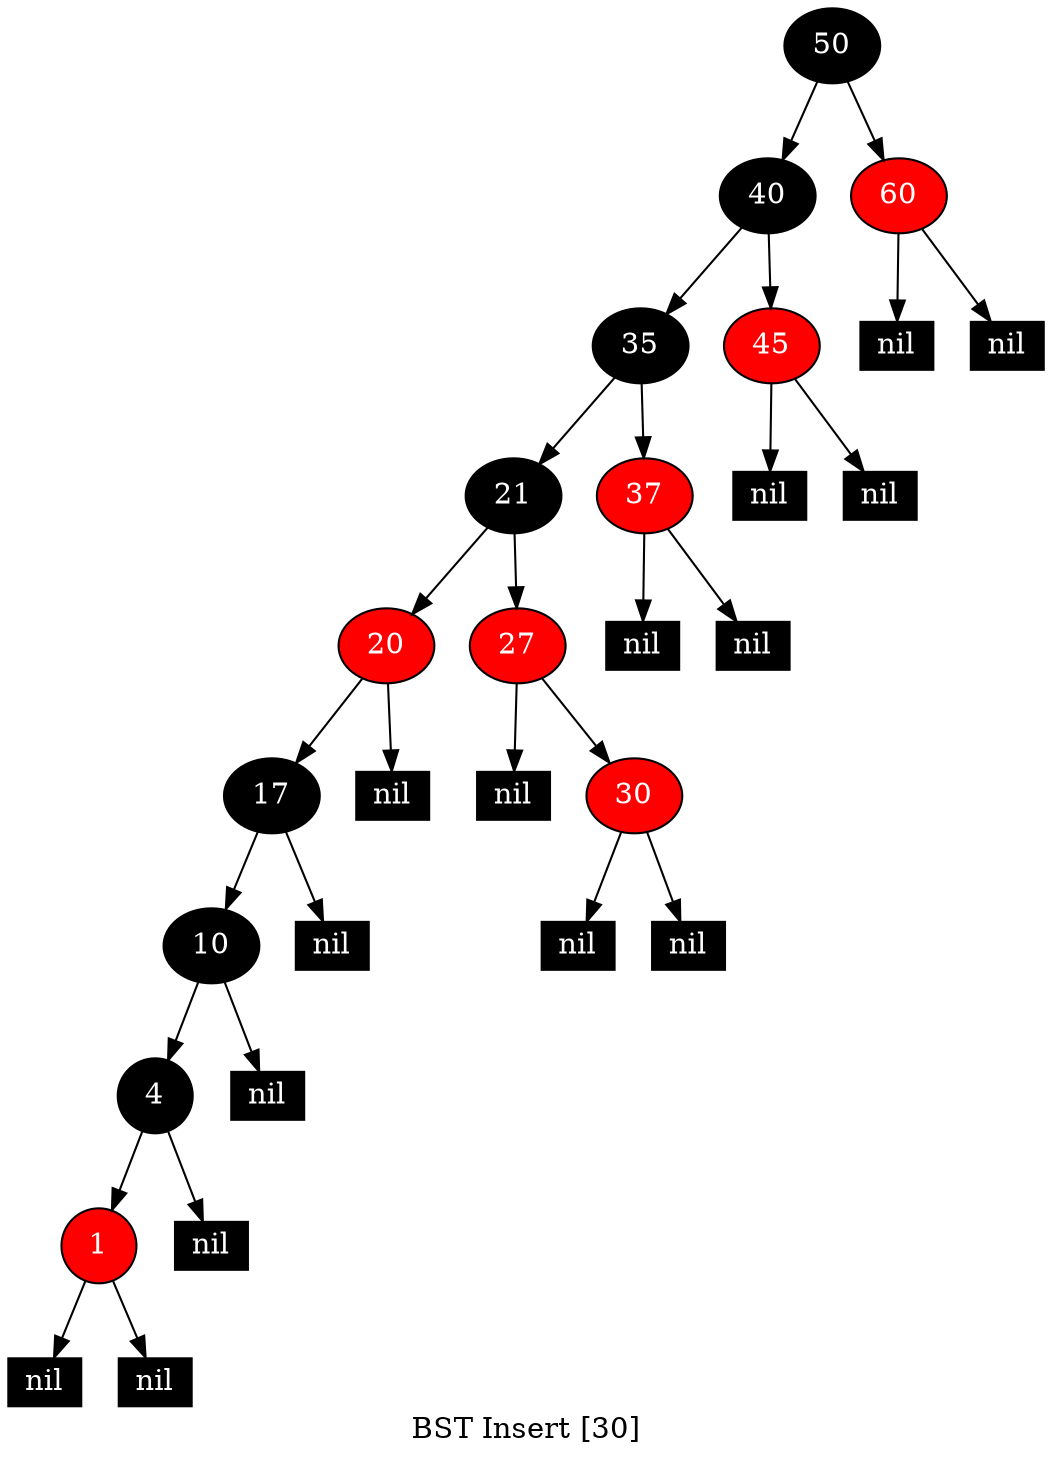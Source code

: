 digraph G {
    label="BST Insert [30]";
    node [width=0.5,fontcolor=white,style=filled];
    50 [fillcolor=black]
    50 -> 40
    50 -> 60
    40 [fillcolor=black]
    40 -> 35
    40 -> 45
    35 [fillcolor=black]
    35 -> 21
    35 -> 37
    21 [fillcolor=black]
    21 -> 20
    21 -> 27
    20 [fillcolor=red]
    20 -> 17
    20 -> NULLr20
    NULLr20 [label="nil",width=0.3,height=0.2,shape=box,fillcolor=black]
    17 [fillcolor=black]
    17 -> 10
    17 -> NULLr17
    NULLr17 [label="nil",width=0.3,height=0.2,shape=box,fillcolor=black]
    10 [fillcolor=black]
    10 -> 4
    10 -> NULLr10
    NULLr10 [label="nil",width=0.3,height=0.2,shape=box,fillcolor=black]
    4 [fillcolor=black]
    4 -> 1
    4 -> NULLr4
    NULLr4 [label="nil",width=0.3,height=0.2,shape=box,fillcolor=black]
    1 [fillcolor=red]
    1 -> NULLl1
    NULLl1 [label="nil",width=0.3,height=0.2,shape=box,fillcolor=black]
    1 -> NULLr1
    NULLr1 [label="nil",width=0.3,height=0.2,shape=box,fillcolor=black]
    27 [fillcolor=red]
    27 -> NULLl27
    NULLl27 [label="nil",width=0.3,height=0.2,shape=box,fillcolor=black]
    27 -> 30
    30 [fillcolor=red]
    30 -> NULLl30
    NULLl30 [label="nil",width=0.3,height=0.2,shape=box,fillcolor=black]
    30 -> NULLr30
    NULLr30 [label="nil",width=0.3,height=0.2,shape=box,fillcolor=black]
    37 [fillcolor=red]
    37 -> NULLl37
    NULLl37 [label="nil",width=0.3,height=0.2,shape=box,fillcolor=black]
    37 -> NULLr37
    NULLr37 [label="nil",width=0.3,height=0.2,shape=box,fillcolor=black]
    45 [fillcolor=red]
    45 -> NULLl45
    NULLl45 [label="nil",width=0.3,height=0.2,shape=box,fillcolor=black]
    45 -> NULLr45
    NULLr45 [label="nil",width=0.3,height=0.2,shape=box,fillcolor=black]
    60 [fillcolor=red]
    60 -> NULLl60
    NULLl60 [label="nil",width=0.3,height=0.2,shape=box,fillcolor=black]
    60 -> NULLr60
    NULLr60 [label="nil",width=0.3,height=0.2,shape=box,fillcolor=black]
}
